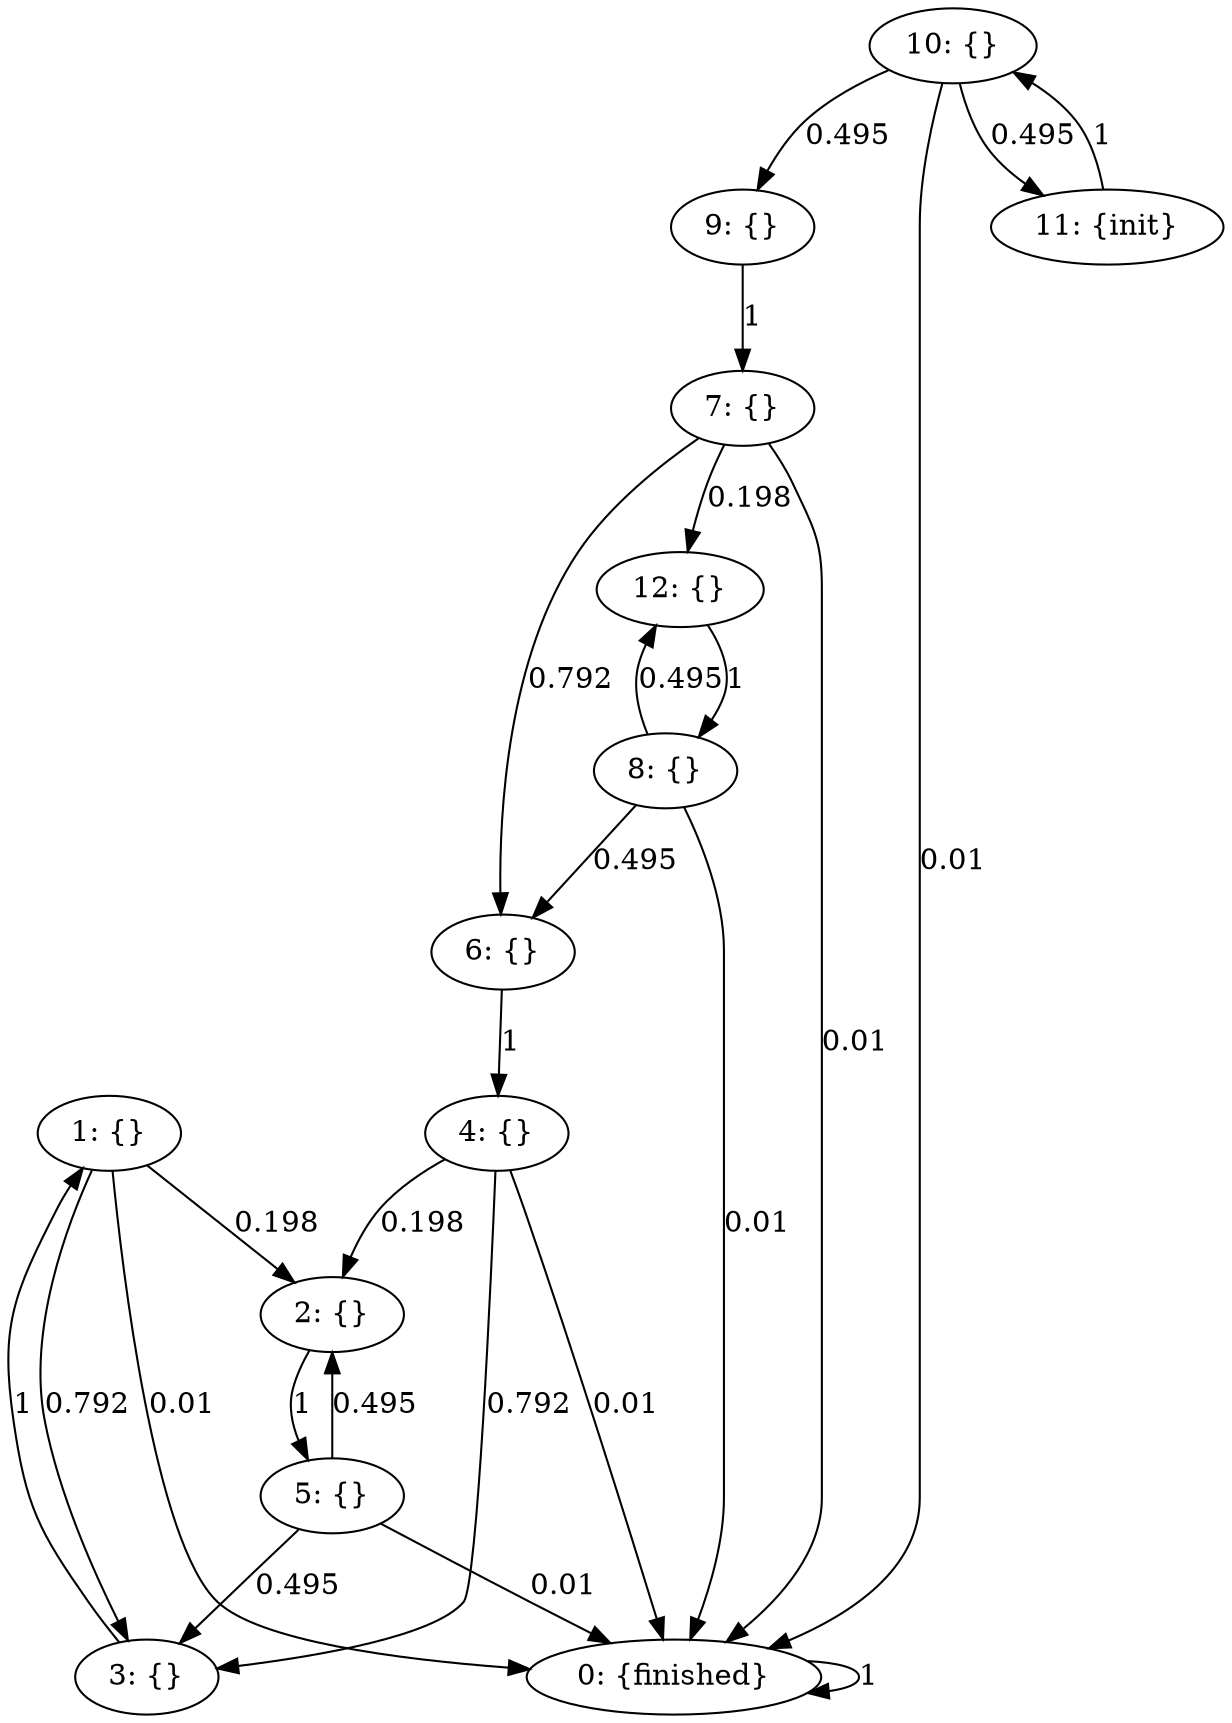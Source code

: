 digraph model {
	0 [ label = "0: {finished}" ];
	1 [ label = "1: {}" ];
	2 [ label = "2: {}" ];
	3 [ label = "3: {}" ];
	4 [ label = "4: {}" ];
	5 [ label = "5: {}" ];
	6 [ label = "6: {}" ];
	7 [ label = "7: {}" ];
	8 [ label = "8: {}" ];
	9 [ label = "9: {}" ];
	10 [ label = "10: {}" ];
	11 [ label = "11: {init}" ];
	12 [ label = "12: {}" ];
	0 -> 0 [ label= "1" ];
	1 -> 0 [ label= "0.01" ];
	1 -> 2 [ label= "0.198" ];
	1 -> 3 [ label= "0.792" ];
	2 -> 5 [ label= "1" ];
	3 -> 1 [ label= "1" ];
	4 -> 0 [ label= "0.01" ];
	4 -> 2 [ label= "0.198" ];
	4 -> 3 [ label= "0.792" ];
	5 -> 0 [ label= "0.01" ];
	5 -> 2 [ label= "0.495" ];
	5 -> 3 [ label= "0.495" ];
	6 -> 4 [ label= "1" ];
	7 -> 0 [ label= "0.01" ];
	7 -> 6 [ label= "0.792" ];
	7 -> 12 [ label= "0.198" ];
	8 -> 0 [ label= "0.01" ];
	8 -> 6 [ label= "0.495" ];
	8 -> 12 [ label= "0.495" ];
	9 -> 7 [ label= "1" ];
	10 -> 0 [ label= "0.01" ];
	10 -> 9 [ label= "0.495" ];
	10 -> 11 [ label= "0.495" ];
	11 -> 10 [ label= "1" ];
	12 -> 8 [ label= "1" ];
}
